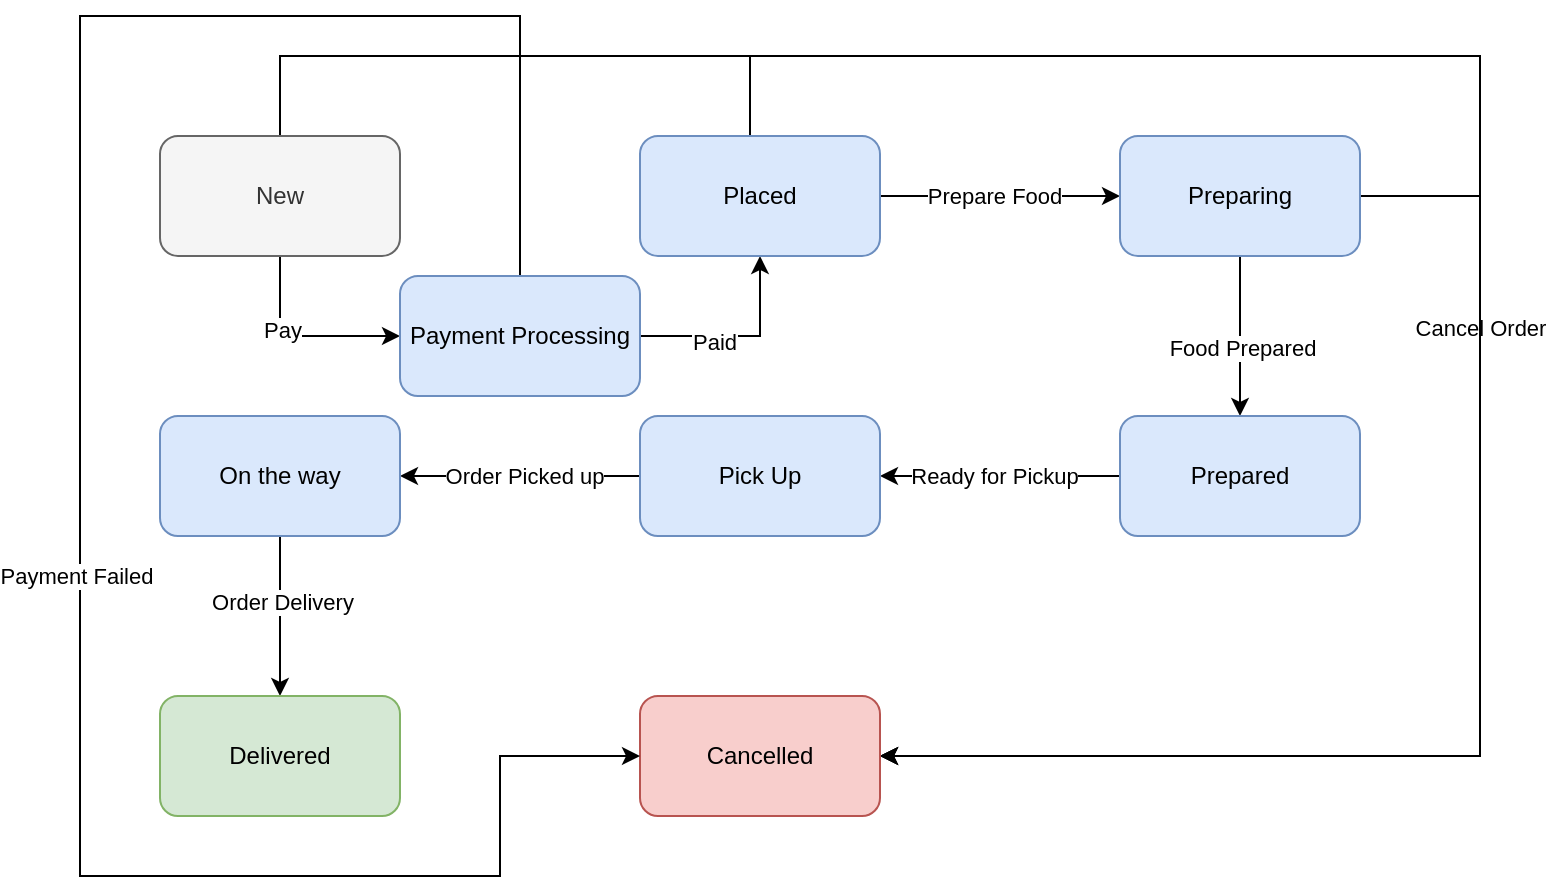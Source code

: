 <mxfile version="15.1.4" type="device"><diagram id="qQZ0AWzhy5BYMKfQ3gv8" name="Page-1"><mxGraphModel dx="1632" dy="436" grid="1" gridSize="10" guides="1" tooltips="1" connect="1" arrows="1" fold="1" page="1" pageScale="1" pageWidth="850" pageHeight="1100" math="0" shadow="0"><root><mxCell id="0"/><mxCell id="1" parent="0"/><mxCell id="9Q9ZvqGKCkMdrkdS3310-9" style="edgeStyle=orthogonalEdgeStyle;rounded=0;orthogonalLoop=1;jettySize=auto;html=1;exitX=1;exitY=0.5;exitDx=0;exitDy=0;entryX=0.5;entryY=1;entryDx=0;entryDy=0;" edge="1" parent="1" source="9Q9ZvqGKCkMdrkdS3310-28" target="9Q9ZvqGKCkMdrkdS3310-2"><mxGeometry relative="1" as="geometry"><mxPoint x="365" y="150" as="targetPoint"/></mxGeometry></mxCell><mxCell id="9Q9ZvqGKCkMdrkdS3310-10" value="Paid" style="edgeLabel;html=1;align=center;verticalAlign=middle;resizable=0;points=[];" vertex="1" connectable="0" parent="9Q9ZvqGKCkMdrkdS3310-9"><mxGeometry x="-0.258" y="-3" relative="1" as="geometry"><mxPoint as="offset"/></mxGeometry></mxCell><mxCell id="9Q9ZvqGKCkMdrkdS3310-27" style="edgeStyle=orthogonalEdgeStyle;rounded=0;orthogonalLoop=1;jettySize=auto;html=1;exitX=0.5;exitY=0;exitDx=0;exitDy=0;entryX=1;entryY=0.5;entryDx=0;entryDy=0;" edge="1" parent="1" source="9Q9ZvqGKCkMdrkdS3310-1" target="9Q9ZvqGKCkMdrkdS3310-5"><mxGeometry relative="1" as="geometry"><Array as="points"><mxPoint x="130" y="40"/><mxPoint x="730" y="40"/><mxPoint x="730" y="390"/></Array></mxGeometry></mxCell><mxCell id="9Q9ZvqGKCkMdrkdS3310-29" style="edgeStyle=orthogonalEdgeStyle;rounded=0;orthogonalLoop=1;jettySize=auto;html=1;exitX=0.5;exitY=1;exitDx=0;exitDy=0;entryX=0;entryY=0.5;entryDx=0;entryDy=0;" edge="1" parent="1" source="9Q9ZvqGKCkMdrkdS3310-1" target="9Q9ZvqGKCkMdrkdS3310-28"><mxGeometry relative="1" as="geometry"/></mxCell><mxCell id="9Q9ZvqGKCkMdrkdS3310-30" value="Pay" style="edgeLabel;html=1;align=center;verticalAlign=middle;resizable=0;points=[];" vertex="1" connectable="0" parent="9Q9ZvqGKCkMdrkdS3310-29"><mxGeometry x="-0.267" y="1" relative="1" as="geometry"><mxPoint as="offset"/></mxGeometry></mxCell><mxCell id="9Q9ZvqGKCkMdrkdS3310-1" value="New" style="rounded=1;whiteSpace=wrap;html=1;fillColor=#f5f5f5;strokeColor=#666666;fontColor=#333333;" vertex="1" parent="1"><mxGeometry x="70" y="80" width="120" height="60" as="geometry"/></mxCell><mxCell id="9Q9ZvqGKCkMdrkdS3310-11" style="edgeStyle=orthogonalEdgeStyle;rounded=0;orthogonalLoop=1;jettySize=auto;html=1;exitX=1;exitY=0.5;exitDx=0;exitDy=0;entryX=0;entryY=0.5;entryDx=0;entryDy=0;" edge="1" parent="1" source="9Q9ZvqGKCkMdrkdS3310-2" target="9Q9ZvqGKCkMdrkdS3310-3"><mxGeometry relative="1" as="geometry"/></mxCell><mxCell id="9Q9ZvqGKCkMdrkdS3310-12" value="Prepare Food" style="edgeLabel;html=1;align=center;verticalAlign=middle;resizable=0;points=[];" vertex="1" connectable="0" parent="9Q9ZvqGKCkMdrkdS3310-11"><mxGeometry x="-0.241" y="1" relative="1" as="geometry"><mxPoint x="11" y="1" as="offset"/></mxGeometry></mxCell><mxCell id="9Q9ZvqGKCkMdrkdS3310-21" style="edgeStyle=orthogonalEdgeStyle;rounded=0;orthogonalLoop=1;jettySize=auto;html=1;exitX=0.5;exitY=0;exitDx=0;exitDy=0;entryX=1;entryY=0.5;entryDx=0;entryDy=0;" edge="1" parent="1" source="9Q9ZvqGKCkMdrkdS3310-2" target="9Q9ZvqGKCkMdrkdS3310-5"><mxGeometry relative="1" as="geometry"><mxPoint x="700" y="150" as="targetPoint"/><Array as="points"><mxPoint x="365" y="40"/><mxPoint x="730" y="40"/><mxPoint x="730" y="390"/></Array></mxGeometry></mxCell><mxCell id="9Q9ZvqGKCkMdrkdS3310-22" value="Cancel Order" style="edgeLabel;html=1;align=center;verticalAlign=middle;resizable=0;points=[];" vertex="1" connectable="0" parent="9Q9ZvqGKCkMdrkdS3310-21"><mxGeometry x="0.029" relative="1" as="geometry"><mxPoint as="offset"/></mxGeometry></mxCell><mxCell id="9Q9ZvqGKCkMdrkdS3310-2" value="Placed" style="rounded=1;whiteSpace=wrap;html=1;fillColor=#dae8fc;strokeColor=#6c8ebf;" vertex="1" parent="1"><mxGeometry x="310" y="80" width="120" height="60" as="geometry"/></mxCell><mxCell id="9Q9ZvqGKCkMdrkdS3310-13" style="edgeStyle=orthogonalEdgeStyle;rounded=0;orthogonalLoop=1;jettySize=auto;html=1;exitX=0.5;exitY=1;exitDx=0;exitDy=0;entryX=0.5;entryY=0;entryDx=0;entryDy=0;" edge="1" parent="1" source="9Q9ZvqGKCkMdrkdS3310-3" target="9Q9ZvqGKCkMdrkdS3310-4"><mxGeometry relative="1" as="geometry"/></mxCell><mxCell id="9Q9ZvqGKCkMdrkdS3310-14" value="Food Prepared" style="edgeLabel;html=1;align=center;verticalAlign=middle;resizable=0;points=[];" vertex="1" connectable="0" parent="9Q9ZvqGKCkMdrkdS3310-13"><mxGeometry x="0.151" y="1" relative="1" as="geometry"><mxPoint as="offset"/></mxGeometry></mxCell><mxCell id="9Q9ZvqGKCkMdrkdS3310-25" style="edgeStyle=orthogonalEdgeStyle;rounded=0;orthogonalLoop=1;jettySize=auto;html=1;exitX=1;exitY=0.5;exitDx=0;exitDy=0;entryX=1;entryY=0.5;entryDx=0;entryDy=0;" edge="1" parent="1" source="9Q9ZvqGKCkMdrkdS3310-3" target="9Q9ZvqGKCkMdrkdS3310-5"><mxGeometry relative="1" as="geometry"><Array as="points"><mxPoint x="730" y="110"/><mxPoint x="730" y="390"/></Array></mxGeometry></mxCell><mxCell id="9Q9ZvqGKCkMdrkdS3310-3" value="Preparing" style="rounded=1;whiteSpace=wrap;html=1;fillColor=#dae8fc;strokeColor=#6c8ebf;" vertex="1" parent="1"><mxGeometry x="550" y="80" width="120" height="60" as="geometry"/></mxCell><mxCell id="9Q9ZvqGKCkMdrkdS3310-23" style="edgeStyle=orthogonalEdgeStyle;rounded=0;orthogonalLoop=1;jettySize=auto;html=1;exitX=0;exitY=0.5;exitDx=0;exitDy=0;entryX=1;entryY=0.5;entryDx=0;entryDy=0;" edge="1" parent="1" source="9Q9ZvqGKCkMdrkdS3310-4" target="9Q9ZvqGKCkMdrkdS3310-6"><mxGeometry relative="1" as="geometry"/></mxCell><mxCell id="9Q9ZvqGKCkMdrkdS3310-24" value="Ready for Pickup" style="edgeLabel;html=1;align=center;verticalAlign=middle;resizable=0;points=[];" vertex="1" connectable="0" parent="9Q9ZvqGKCkMdrkdS3310-23"><mxGeometry x="0.252" y="-1" relative="1" as="geometry"><mxPoint x="12" y="1" as="offset"/></mxGeometry></mxCell><mxCell id="9Q9ZvqGKCkMdrkdS3310-4" value="Prepared" style="rounded=1;whiteSpace=wrap;html=1;fillColor=#dae8fc;strokeColor=#6c8ebf;" vertex="1" parent="1"><mxGeometry x="550" y="220" width="120" height="60" as="geometry"/></mxCell><mxCell id="9Q9ZvqGKCkMdrkdS3310-5" value="Cancelled" style="rounded=1;whiteSpace=wrap;html=1;fillColor=#f8cecc;strokeColor=#b85450;" vertex="1" parent="1"><mxGeometry x="310" y="360" width="120" height="60" as="geometry"/></mxCell><mxCell id="9Q9ZvqGKCkMdrkdS3310-15" style="edgeStyle=orthogonalEdgeStyle;rounded=0;orthogonalLoop=1;jettySize=auto;html=1;exitX=0;exitY=0.5;exitDx=0;exitDy=0;entryX=1;entryY=0.5;entryDx=0;entryDy=0;" edge="1" parent="1" source="9Q9ZvqGKCkMdrkdS3310-6" target="9Q9ZvqGKCkMdrkdS3310-7"><mxGeometry relative="1" as="geometry"/></mxCell><mxCell id="9Q9ZvqGKCkMdrkdS3310-16" value="Order Picked up" style="edgeLabel;html=1;align=center;verticalAlign=middle;resizable=0;points=[];" vertex="1" connectable="0" parent="9Q9ZvqGKCkMdrkdS3310-15"><mxGeometry x="0.293" y="4" relative="1" as="geometry"><mxPoint x="19" y="-4" as="offset"/></mxGeometry></mxCell><mxCell id="9Q9ZvqGKCkMdrkdS3310-6" value="Pick Up" style="rounded=1;whiteSpace=wrap;html=1;fillColor=#dae8fc;strokeColor=#6c8ebf;" vertex="1" parent="1"><mxGeometry x="310" y="220" width="120" height="60" as="geometry"/></mxCell><mxCell id="9Q9ZvqGKCkMdrkdS3310-18" style="edgeStyle=orthogonalEdgeStyle;rounded=0;orthogonalLoop=1;jettySize=auto;html=1;exitX=0.5;exitY=1;exitDx=0;exitDy=0;entryX=0.5;entryY=0;entryDx=0;entryDy=0;" edge="1" parent="1" source="9Q9ZvqGKCkMdrkdS3310-7" target="9Q9ZvqGKCkMdrkdS3310-8"><mxGeometry relative="1" as="geometry"><Array as="points"><mxPoint x="130" y="320"/><mxPoint x="130" y="320"/></Array></mxGeometry></mxCell><mxCell id="9Q9ZvqGKCkMdrkdS3310-19" value="Order Delivery" style="edgeLabel;html=1;align=center;verticalAlign=middle;resizable=0;points=[];" vertex="1" connectable="0" parent="9Q9ZvqGKCkMdrkdS3310-18"><mxGeometry x="-0.189" y="1" relative="1" as="geometry"><mxPoint as="offset"/></mxGeometry></mxCell><mxCell id="9Q9ZvqGKCkMdrkdS3310-7" value="On the way" style="rounded=1;whiteSpace=wrap;html=1;fillColor=#dae8fc;strokeColor=#6c8ebf;" vertex="1" parent="1"><mxGeometry x="70" y="220" width="120" height="60" as="geometry"/></mxCell><mxCell id="9Q9ZvqGKCkMdrkdS3310-8" value="Delivered" style="rounded=1;whiteSpace=wrap;html=1;fillColor=#d5e8d4;strokeColor=#82b366;" vertex="1" parent="1"><mxGeometry x="70" y="360" width="120" height="60" as="geometry"/></mxCell><mxCell id="9Q9ZvqGKCkMdrkdS3310-31" style="edgeStyle=orthogonalEdgeStyle;rounded=0;orthogonalLoop=1;jettySize=auto;html=1;exitX=0.5;exitY=0;exitDx=0;exitDy=0;entryX=0;entryY=0.5;entryDx=0;entryDy=0;" edge="1" parent="1" source="9Q9ZvqGKCkMdrkdS3310-28" target="9Q9ZvqGKCkMdrkdS3310-5"><mxGeometry relative="1" as="geometry"><Array as="points"><mxPoint x="250" y="20"/><mxPoint x="30" y="20"/><mxPoint x="30" y="450"/><mxPoint x="240" y="450"/><mxPoint x="240" y="390"/></Array></mxGeometry></mxCell><mxCell id="9Q9ZvqGKCkMdrkdS3310-32" value="Payment Failed" style="edgeLabel;html=1;align=center;verticalAlign=middle;resizable=0;points=[];" vertex="1" connectable="0" parent="9Q9ZvqGKCkMdrkdS3310-31"><mxGeometry x="0.124" y="-2" relative="1" as="geometry"><mxPoint as="offset"/></mxGeometry></mxCell><mxCell id="9Q9ZvqGKCkMdrkdS3310-28" value="Payment Processing" style="rounded=1;whiteSpace=wrap;html=1;fillColor=#dae8fc;strokeColor=#6c8ebf;" vertex="1" parent="1"><mxGeometry x="190" y="150" width="120" height="60" as="geometry"/></mxCell></root></mxGraphModel></diagram></mxfile>
